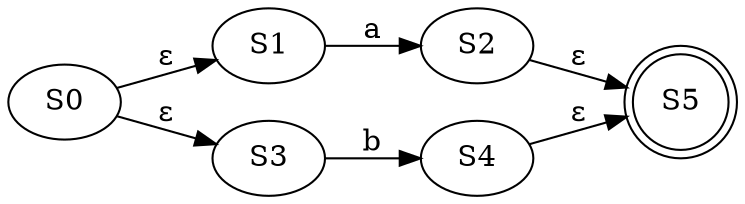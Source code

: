 digraph {
	graph [rankdir=LR]
	S0
	S5 [shape=doublecircle]
	S1
	S2
	S3
	S4
	S0 -> S1 [label="ε"]
	S0 -> S3 [label="ε"]
	S1 -> S2 [label=a]
	S2 -> S5 [label="ε"]
	S3 -> S4 [label=b]
	S4 -> S5 [label="ε"]
}
